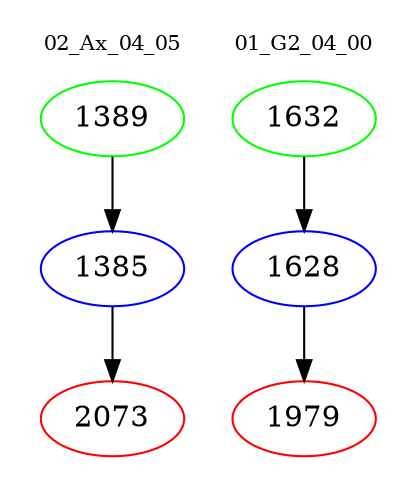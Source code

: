 digraph{
subgraph cluster_0 {
color = white
label = "02_Ax_04_05";
fontsize=10;
T0_1389 [label="1389", color="green"]
T0_1389 -> T0_1385 [color="black"]
T0_1385 [label="1385", color="blue"]
T0_1385 -> T0_2073 [color="black"]
T0_2073 [label="2073", color="red"]
}
subgraph cluster_1 {
color = white
label = "01_G2_04_00";
fontsize=10;
T1_1632 [label="1632", color="green"]
T1_1632 -> T1_1628 [color="black"]
T1_1628 [label="1628", color="blue"]
T1_1628 -> T1_1979 [color="black"]
T1_1979 [label="1979", color="red"]
}
}
